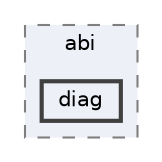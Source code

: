 digraph "/home/ale/sparse-matrix/json/tests/abi/diag"
{
 // LATEX_PDF_SIZE
  bgcolor="transparent";
  edge [fontname=Helvetica,fontsize=10,labelfontname=Helvetica,labelfontsize=10];
  node [fontname=Helvetica,fontsize=10,shape=box,height=0.2,width=0.4];
  compound=true
  subgraph clusterdir_637808d67dcd6fb0508f7fc3b478b380 {
    graph [ bgcolor="#edf0f7", pencolor="grey50", label="abi", fontname=Helvetica,fontsize=10 style="filled,dashed", URL="dir_637808d67dcd6fb0508f7fc3b478b380.html",tooltip=""]
  dir_065265d8105d4d69e83a0d8198aed077 [label="diag", fillcolor="#edf0f7", color="grey25", style="filled,bold", URL="dir_065265d8105d4d69e83a0d8198aed077.html",tooltip=""];
  }
}
